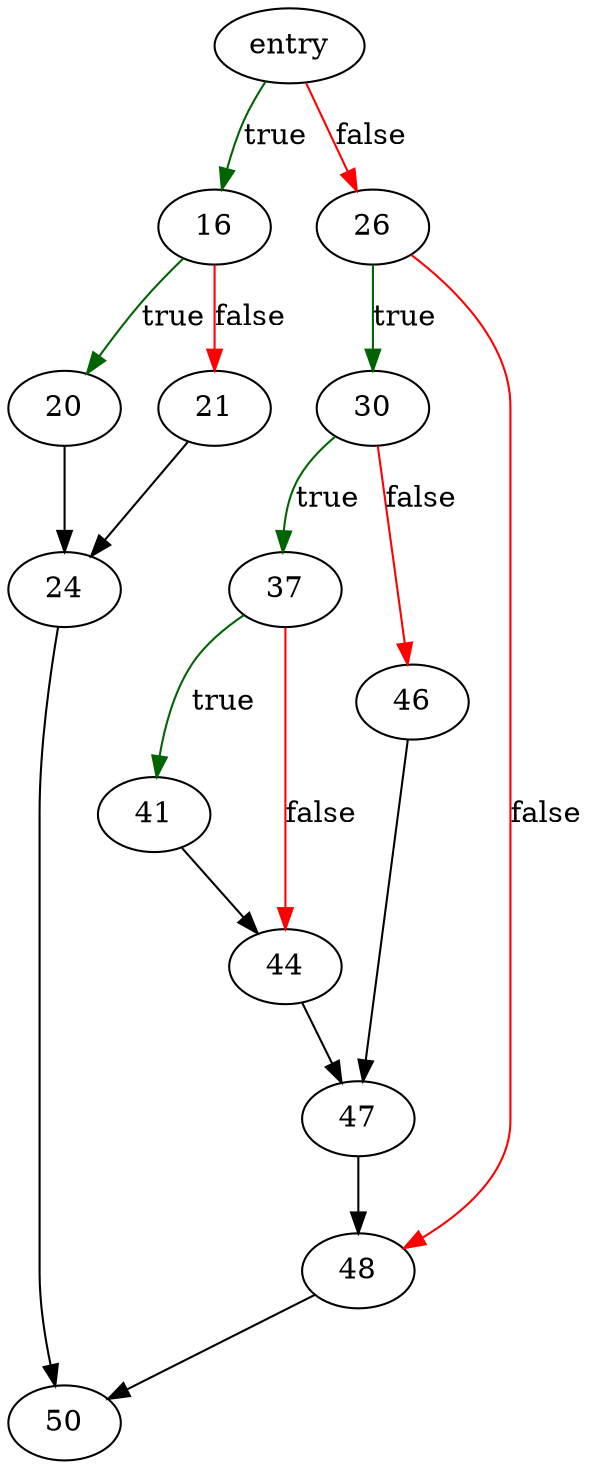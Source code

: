 digraph "unixDelete" {
	// Node definitions.
	3 [label=entry];
	16;
	20;
	21;
	24;
	26;
	30;
	37;
	41;
	44;
	46;
	47;
	48;
	50;

	// Edge definitions.
	3 -> 16 [
		color=darkgreen
		label=true
	];
	3 -> 26 [
		color=red
		label=false
	];
	16 -> 20 [
		color=darkgreen
		label=true
	];
	16 -> 21 [
		color=red
		label=false
	];
	20 -> 24;
	21 -> 24;
	24 -> 50;
	26 -> 30 [
		color=darkgreen
		label=true
	];
	26 -> 48 [
		color=red
		label=false
	];
	30 -> 37 [
		color=darkgreen
		label=true
	];
	30 -> 46 [
		color=red
		label=false
	];
	37 -> 41 [
		color=darkgreen
		label=true
	];
	37 -> 44 [
		color=red
		label=false
	];
	41 -> 44;
	44 -> 47;
	46 -> 47;
	47 -> 48;
	48 -> 50;
}